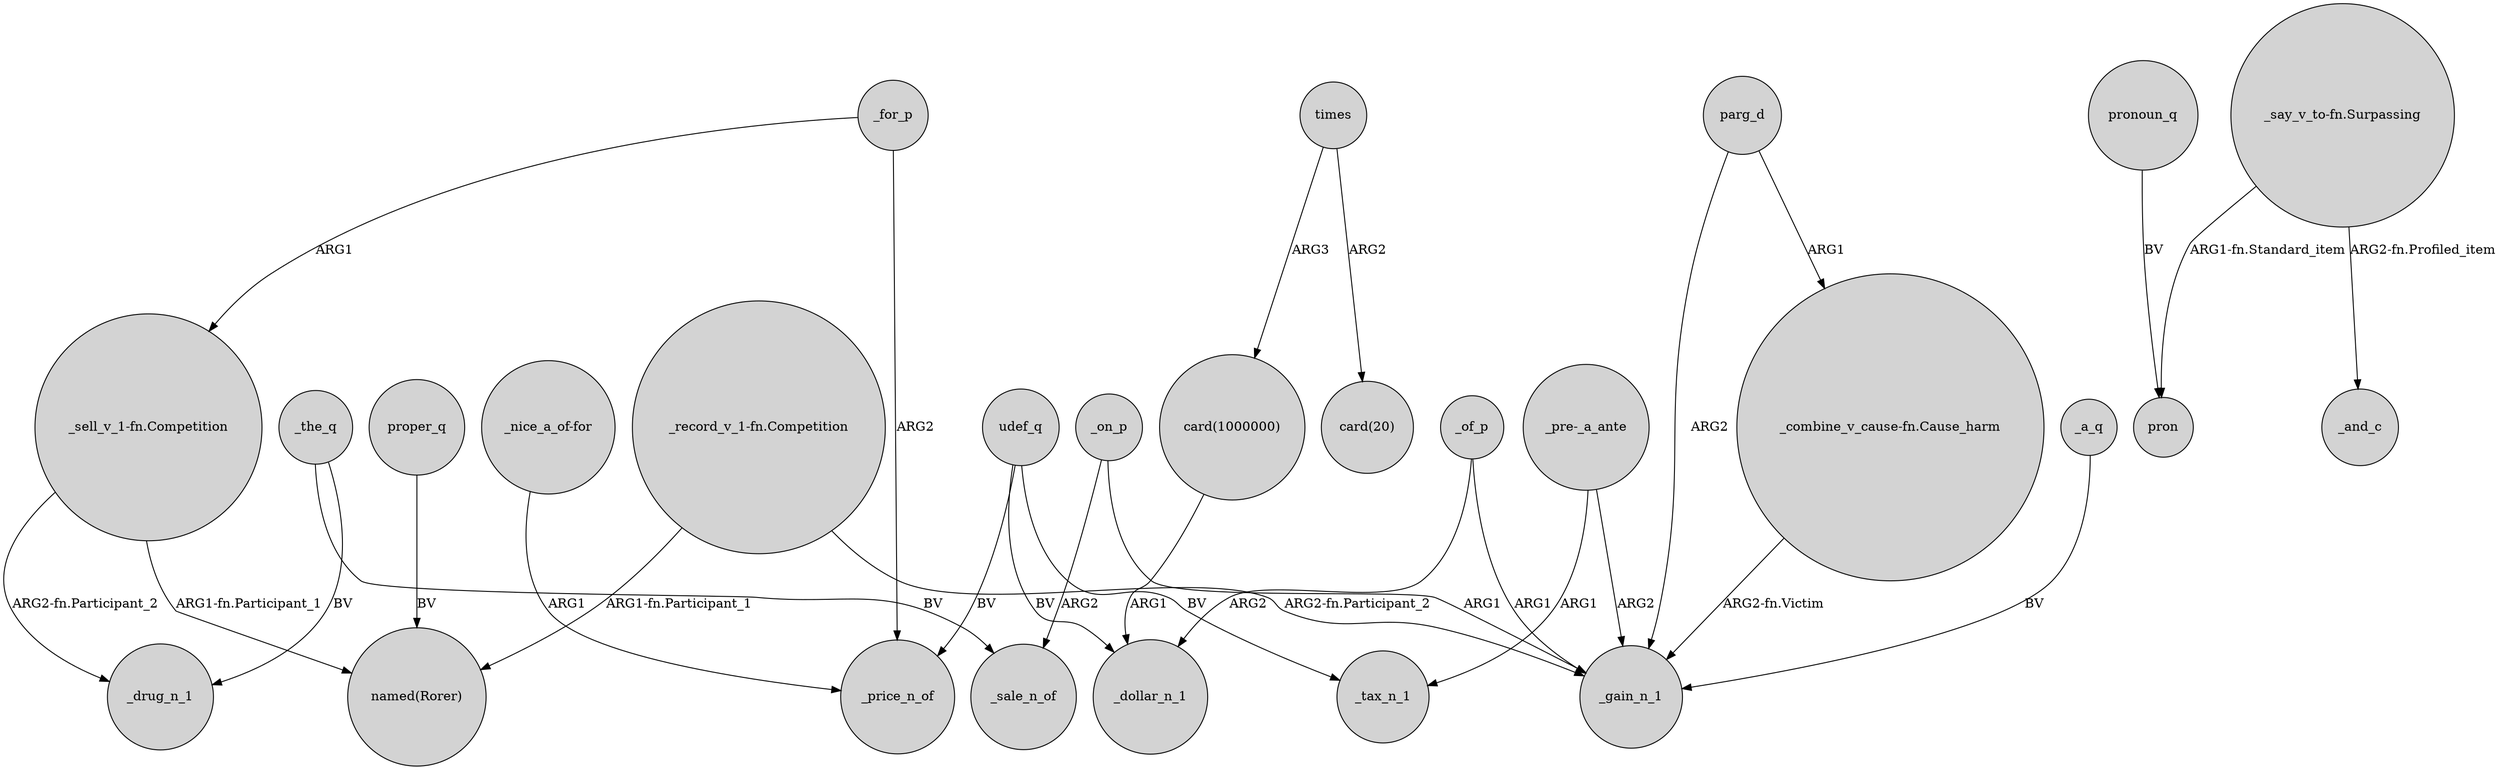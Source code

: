 digraph {
	node [shape=circle style=filled]
	"_record_v_1-fn.Competition" -> _gain_n_1 [label="ARG2-fn.Participant_2"]
	_on_p -> _sale_n_of [label=ARG2]
	parg_d -> "_combine_v_cause-fn.Cause_harm" [label=ARG1]
	udef_q -> _price_n_of [label=BV]
	_the_q -> _drug_n_1 [label=BV]
	udef_q -> _tax_n_1 [label=BV]
	"_record_v_1-fn.Competition" -> "named(Rorer)" [label="ARG1-fn.Participant_1"]
	"_pre-_a_ante" -> _gain_n_1 [label=ARG2]
	"_sell_v_1-fn.Competition" -> _drug_n_1 [label="ARG2-fn.Participant_2"]
	times -> "card(1000000)" [label=ARG3]
	proper_q -> "named(Rorer)" [label=BV]
	_for_p -> _price_n_of [label=ARG2]
	_of_p -> _gain_n_1 [label=ARG1]
	parg_d -> _gain_n_1 [label=ARG2]
	pronoun_q -> pron [label=BV]
	"_combine_v_cause-fn.Cause_harm" -> _gain_n_1 [label="ARG2-fn.Victim"]
	"_sell_v_1-fn.Competition" -> "named(Rorer)" [label="ARG1-fn.Participant_1"]
	udef_q -> _dollar_n_1 [label=BV]
	_a_q -> _gain_n_1 [label=BV]
	"card(1000000)" -> _dollar_n_1 [label=ARG1]
	"_say_v_to-fn.Surpassing" -> _and_c [label="ARG2-fn.Profiled_item"]
	_for_p -> "_sell_v_1-fn.Competition" [label=ARG1]
	times -> "card(20)" [label=ARG2]
	"_pre-_a_ante" -> _tax_n_1 [label=ARG1]
	_on_p -> _gain_n_1 [label=ARG1]
	"_nice_a_of-for" -> _price_n_of [label=ARG1]
	_of_p -> _dollar_n_1 [label=ARG2]
	_the_q -> _sale_n_of [label=BV]
	"_say_v_to-fn.Surpassing" -> pron [label="ARG1-fn.Standard_item"]
}
